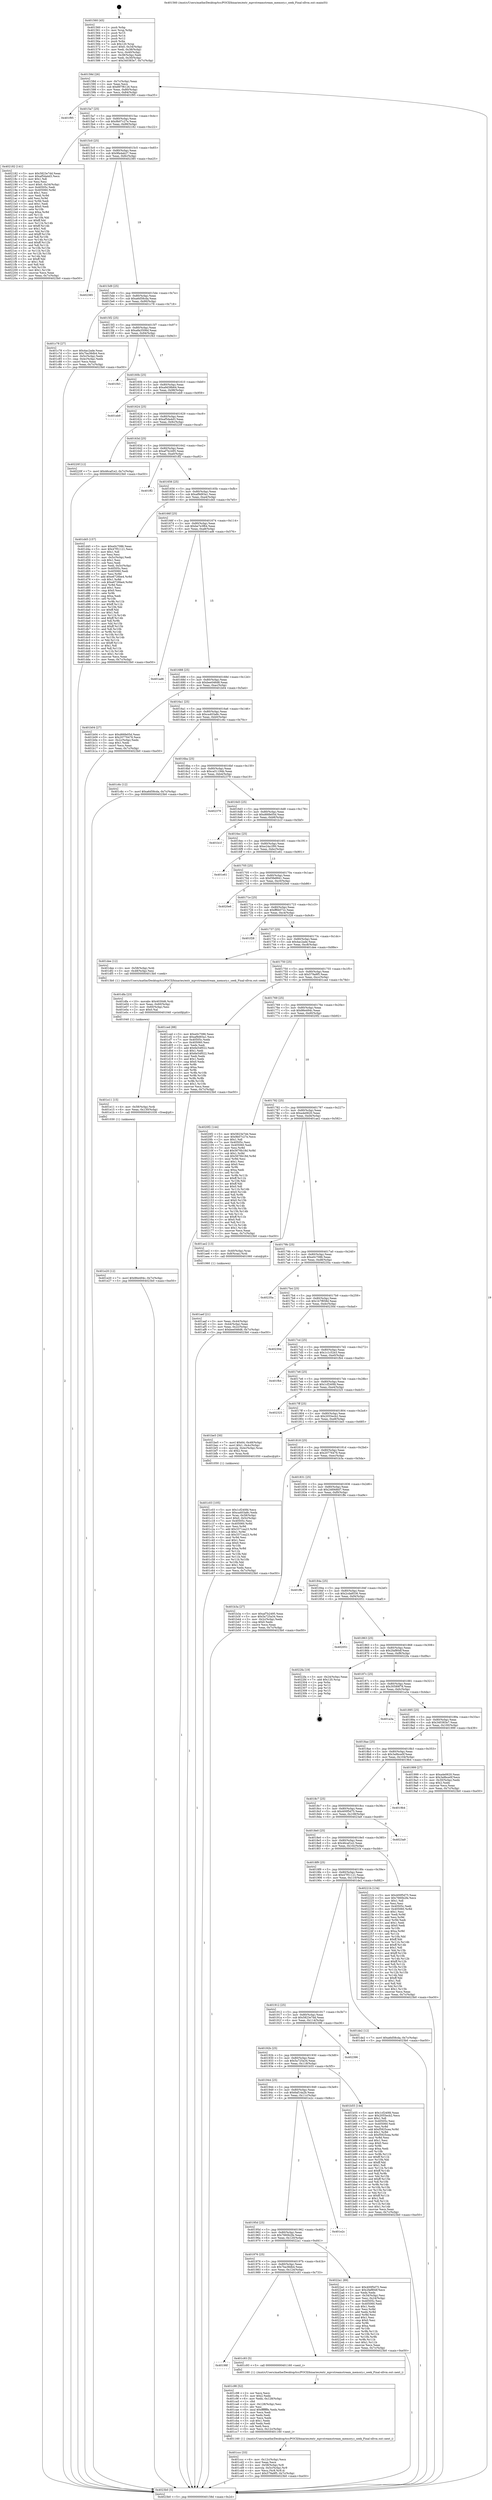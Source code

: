 digraph "0x401560" {
  label = "0x401560 (/mnt/c/Users/mathe/Desktop/tcc/POCII/binaries/extr_mpvstreamstream_memory.c_seek_Final-ollvm.out::main(0))"
  labelloc = "t"
  node[shape=record]

  Entry [label="",width=0.3,height=0.3,shape=circle,fillcolor=black,style=filled]
  "0x40158d" [label="{
     0x40158d [26]\l
     | [instrs]\l
     &nbsp;&nbsp;0x40158d \<+3\>: mov -0x7c(%rbp),%eax\l
     &nbsp;&nbsp;0x401590 \<+2\>: mov %eax,%ecx\l
     &nbsp;&nbsp;0x401592 \<+6\>: sub $0x897f6126,%ecx\l
     &nbsp;&nbsp;0x401598 \<+3\>: mov %eax,-0x80(%rbp)\l
     &nbsp;&nbsp;0x40159b \<+6\>: mov %ecx,-0x84(%rbp)\l
     &nbsp;&nbsp;0x4015a1 \<+6\>: je 0000000000401f95 \<main+0xa35\>\l
  }"]
  "0x401f95" [label="{
     0x401f95\l
  }", style=dashed]
  "0x4015a7" [label="{
     0x4015a7 [25]\l
     | [instrs]\l
     &nbsp;&nbsp;0x4015a7 \<+5\>: jmp 00000000004015ac \<main+0x4c\>\l
     &nbsp;&nbsp;0x4015ac \<+3\>: mov -0x80(%rbp),%eax\l
     &nbsp;&nbsp;0x4015af \<+5\>: sub $0x9b07c27e,%eax\l
     &nbsp;&nbsp;0x4015b4 \<+6\>: mov %eax,-0x88(%rbp)\l
     &nbsp;&nbsp;0x4015ba \<+6\>: je 0000000000402182 \<main+0xc22\>\l
  }"]
  Exit [label="",width=0.3,height=0.3,shape=circle,fillcolor=black,style=filled,peripheries=2]
  "0x402182" [label="{
     0x402182 [141]\l
     | [instrs]\l
     &nbsp;&nbsp;0x402182 \<+5\>: mov $0x5823e7dd,%eax\l
     &nbsp;&nbsp;0x402187 \<+5\>: mov $0xaf5da4d3,%ecx\l
     &nbsp;&nbsp;0x40218c \<+2\>: mov $0x1,%dl\l
     &nbsp;&nbsp;0x40218e \<+2\>: xor %esi,%esi\l
     &nbsp;&nbsp;0x402190 \<+7\>: movl $0x0,-0x34(%rbp)\l
     &nbsp;&nbsp;0x402197 \<+7\>: mov 0x40505c,%edi\l
     &nbsp;&nbsp;0x40219e \<+8\>: mov 0x405060,%r8d\l
     &nbsp;&nbsp;0x4021a6 \<+3\>: sub $0x1,%esi\l
     &nbsp;&nbsp;0x4021a9 \<+3\>: mov %edi,%r9d\l
     &nbsp;&nbsp;0x4021ac \<+3\>: add %esi,%r9d\l
     &nbsp;&nbsp;0x4021af \<+4\>: imul %r9d,%edi\l
     &nbsp;&nbsp;0x4021b3 \<+3\>: and $0x1,%edi\l
     &nbsp;&nbsp;0x4021b6 \<+3\>: cmp $0x0,%edi\l
     &nbsp;&nbsp;0x4021b9 \<+4\>: sete %r10b\l
     &nbsp;&nbsp;0x4021bd \<+4\>: cmp $0xa,%r8d\l
     &nbsp;&nbsp;0x4021c1 \<+4\>: setl %r11b\l
     &nbsp;&nbsp;0x4021c5 \<+3\>: mov %r10b,%bl\l
     &nbsp;&nbsp;0x4021c8 \<+3\>: xor $0xff,%bl\l
     &nbsp;&nbsp;0x4021cb \<+3\>: mov %r11b,%r14b\l
     &nbsp;&nbsp;0x4021ce \<+4\>: xor $0xff,%r14b\l
     &nbsp;&nbsp;0x4021d2 \<+3\>: xor $0x1,%dl\l
     &nbsp;&nbsp;0x4021d5 \<+3\>: mov %bl,%r15b\l
     &nbsp;&nbsp;0x4021d8 \<+4\>: and $0xff,%r15b\l
     &nbsp;&nbsp;0x4021dc \<+3\>: and %dl,%r10b\l
     &nbsp;&nbsp;0x4021df \<+3\>: mov %r14b,%r12b\l
     &nbsp;&nbsp;0x4021e2 \<+4\>: and $0xff,%r12b\l
     &nbsp;&nbsp;0x4021e6 \<+3\>: and %dl,%r11b\l
     &nbsp;&nbsp;0x4021e9 \<+3\>: or %r10b,%r15b\l
     &nbsp;&nbsp;0x4021ec \<+3\>: or %r11b,%r12b\l
     &nbsp;&nbsp;0x4021ef \<+3\>: xor %r12b,%r15b\l
     &nbsp;&nbsp;0x4021f2 \<+3\>: or %r14b,%bl\l
     &nbsp;&nbsp;0x4021f5 \<+3\>: xor $0xff,%bl\l
     &nbsp;&nbsp;0x4021f8 \<+3\>: or $0x1,%dl\l
     &nbsp;&nbsp;0x4021fb \<+2\>: and %dl,%bl\l
     &nbsp;&nbsp;0x4021fd \<+3\>: or %bl,%r15b\l
     &nbsp;&nbsp;0x402200 \<+4\>: test $0x1,%r15b\l
     &nbsp;&nbsp;0x402204 \<+3\>: cmovne %ecx,%eax\l
     &nbsp;&nbsp;0x402207 \<+3\>: mov %eax,-0x7c(%rbp)\l
     &nbsp;&nbsp;0x40220a \<+5\>: jmp 00000000004023b0 \<main+0xe50\>\l
  }"]
  "0x4015c0" [label="{
     0x4015c0 [25]\l
     | [instrs]\l
     &nbsp;&nbsp;0x4015c0 \<+5\>: jmp 00000000004015c5 \<main+0x65\>\l
     &nbsp;&nbsp;0x4015c5 \<+3\>: mov -0x80(%rbp),%eax\l
     &nbsp;&nbsp;0x4015c8 \<+5\>: sub $0x9fa4ab27,%eax\l
     &nbsp;&nbsp;0x4015cd \<+6\>: mov %eax,-0x8c(%rbp)\l
     &nbsp;&nbsp;0x4015d3 \<+6\>: je 0000000000402385 \<main+0xe25\>\l
  }"]
  "0x401e20" [label="{
     0x401e20 [12]\l
     | [instrs]\l
     &nbsp;&nbsp;0x401e20 \<+7\>: movl $0x86e494c,-0x7c(%rbp)\l
     &nbsp;&nbsp;0x401e27 \<+5\>: jmp 00000000004023b0 \<main+0xe50\>\l
  }"]
  "0x402385" [label="{
     0x402385\l
  }", style=dashed]
  "0x4015d9" [label="{
     0x4015d9 [25]\l
     | [instrs]\l
     &nbsp;&nbsp;0x4015d9 \<+5\>: jmp 00000000004015de \<main+0x7e\>\l
     &nbsp;&nbsp;0x4015de \<+3\>: mov -0x80(%rbp),%eax\l
     &nbsp;&nbsp;0x4015e1 \<+5\>: sub $0xa6d58cda,%eax\l
     &nbsp;&nbsp;0x4015e6 \<+6\>: mov %eax,-0x90(%rbp)\l
     &nbsp;&nbsp;0x4015ec \<+6\>: je 0000000000401c78 \<main+0x718\>\l
  }"]
  "0x401e11" [label="{
     0x401e11 [15]\l
     | [instrs]\l
     &nbsp;&nbsp;0x401e11 \<+4\>: mov -0x58(%rbp),%rdi\l
     &nbsp;&nbsp;0x401e15 \<+6\>: mov %eax,-0x130(%rbp)\l
     &nbsp;&nbsp;0x401e1b \<+5\>: call 0000000000401030 \<free@plt\>\l
     | [calls]\l
     &nbsp;&nbsp;0x401030 \{1\} (unknown)\l
  }"]
  "0x401c78" [label="{
     0x401c78 [27]\l
     | [instrs]\l
     &nbsp;&nbsp;0x401c78 \<+5\>: mov $0x4ac2ade,%eax\l
     &nbsp;&nbsp;0x401c7d \<+5\>: mov $0x7ba38db4,%ecx\l
     &nbsp;&nbsp;0x401c82 \<+3\>: mov -0x5c(%rbp),%edx\l
     &nbsp;&nbsp;0x401c85 \<+3\>: cmp -0x4c(%rbp),%edx\l
     &nbsp;&nbsp;0x401c88 \<+3\>: cmovl %ecx,%eax\l
     &nbsp;&nbsp;0x401c8b \<+3\>: mov %eax,-0x7c(%rbp)\l
     &nbsp;&nbsp;0x401c8e \<+5\>: jmp 00000000004023b0 \<main+0xe50\>\l
  }"]
  "0x4015f2" [label="{
     0x4015f2 [25]\l
     | [instrs]\l
     &nbsp;&nbsp;0x4015f2 \<+5\>: jmp 00000000004015f7 \<main+0x97\>\l
     &nbsp;&nbsp;0x4015f7 \<+3\>: mov -0x80(%rbp),%eax\l
     &nbsp;&nbsp;0x4015fa \<+5\>: sub $0xa8a3506d,%eax\l
     &nbsp;&nbsp;0x4015ff \<+6\>: mov %eax,-0x94(%rbp)\l
     &nbsp;&nbsp;0x401605 \<+6\>: je 0000000000401f43 \<main+0x9e3\>\l
  }"]
  "0x401dfa" [label="{
     0x401dfa [23]\l
     | [instrs]\l
     &nbsp;&nbsp;0x401dfa \<+10\>: movabs $0x4030d6,%rdi\l
     &nbsp;&nbsp;0x401e04 \<+3\>: mov %eax,-0x60(%rbp)\l
     &nbsp;&nbsp;0x401e07 \<+3\>: mov -0x60(%rbp),%esi\l
     &nbsp;&nbsp;0x401e0a \<+2\>: mov $0x0,%al\l
     &nbsp;&nbsp;0x401e0c \<+5\>: call 0000000000401040 \<printf@plt\>\l
     | [calls]\l
     &nbsp;&nbsp;0x401040 \{1\} (unknown)\l
  }"]
  "0x401f43" [label="{
     0x401f43\l
  }", style=dashed]
  "0x40160b" [label="{
     0x40160b [25]\l
     | [instrs]\l
     &nbsp;&nbsp;0x40160b \<+5\>: jmp 0000000000401610 \<main+0xb0\>\l
     &nbsp;&nbsp;0x401610 \<+3\>: mov -0x80(%rbp),%eax\l
     &nbsp;&nbsp;0x401613 \<+5\>: sub $0xa9d38b64,%eax\l
     &nbsp;&nbsp;0x401618 \<+6\>: mov %eax,-0x98(%rbp)\l
     &nbsp;&nbsp;0x40161e \<+6\>: je 0000000000401eb9 \<main+0x959\>\l
  }"]
  "0x401ccc" [label="{
     0x401ccc [33]\l
     | [instrs]\l
     &nbsp;&nbsp;0x401ccc \<+6\>: mov -0x12c(%rbp),%ecx\l
     &nbsp;&nbsp;0x401cd2 \<+3\>: imul %eax,%ecx\l
     &nbsp;&nbsp;0x401cd5 \<+4\>: mov -0x58(%rbp),%r8\l
     &nbsp;&nbsp;0x401cd9 \<+4\>: movslq -0x5c(%rbp),%r9\l
     &nbsp;&nbsp;0x401cdd \<+4\>: mov %ecx,(%r8,%r9,4)\l
     &nbsp;&nbsp;0x401ce1 \<+7\>: movl $0x579a9f5,-0x7c(%rbp)\l
     &nbsp;&nbsp;0x401ce8 \<+5\>: jmp 00000000004023b0 \<main+0xe50\>\l
  }"]
  "0x401eb9" [label="{
     0x401eb9\l
  }", style=dashed]
  "0x401624" [label="{
     0x401624 [25]\l
     | [instrs]\l
     &nbsp;&nbsp;0x401624 \<+5\>: jmp 0000000000401629 \<main+0xc9\>\l
     &nbsp;&nbsp;0x401629 \<+3\>: mov -0x80(%rbp),%eax\l
     &nbsp;&nbsp;0x40162c \<+5\>: sub $0xaf5da4d3,%eax\l
     &nbsp;&nbsp;0x401631 \<+6\>: mov %eax,-0x9c(%rbp)\l
     &nbsp;&nbsp;0x401637 \<+6\>: je 000000000040220f \<main+0xcaf\>\l
  }"]
  "0x401c98" [label="{
     0x401c98 [52]\l
     | [instrs]\l
     &nbsp;&nbsp;0x401c98 \<+2\>: xor %ecx,%ecx\l
     &nbsp;&nbsp;0x401c9a \<+5\>: mov $0x2,%edx\l
     &nbsp;&nbsp;0x401c9f \<+6\>: mov %edx,-0x128(%rbp)\l
     &nbsp;&nbsp;0x401ca5 \<+1\>: cltd\l
     &nbsp;&nbsp;0x401ca6 \<+6\>: mov -0x128(%rbp),%esi\l
     &nbsp;&nbsp;0x401cac \<+2\>: idiv %esi\l
     &nbsp;&nbsp;0x401cae \<+6\>: imul $0xfffffffe,%edx,%edx\l
     &nbsp;&nbsp;0x401cb4 \<+2\>: mov %ecx,%edi\l
     &nbsp;&nbsp;0x401cb6 \<+2\>: sub %edx,%edi\l
     &nbsp;&nbsp;0x401cb8 \<+2\>: mov %ecx,%edx\l
     &nbsp;&nbsp;0x401cba \<+3\>: sub $0x1,%edx\l
     &nbsp;&nbsp;0x401cbd \<+2\>: add %edx,%edi\l
     &nbsp;&nbsp;0x401cbf \<+2\>: sub %edi,%ecx\l
     &nbsp;&nbsp;0x401cc1 \<+6\>: mov %ecx,-0x12c(%rbp)\l
     &nbsp;&nbsp;0x401cc7 \<+5\>: call 0000000000401160 \<next_i\>\l
     | [calls]\l
     &nbsp;&nbsp;0x401160 \{1\} (/mnt/c/Users/mathe/Desktop/tcc/POCII/binaries/extr_mpvstreamstream_memory.c_seek_Final-ollvm.out::next_i)\l
  }"]
  "0x40220f" [label="{
     0x40220f [12]\l
     | [instrs]\l
     &nbsp;&nbsp;0x40220f \<+7\>: movl $0x46caf1e2,-0x7c(%rbp)\l
     &nbsp;&nbsp;0x402216 \<+5\>: jmp 00000000004023b0 \<main+0xe50\>\l
  }"]
  "0x40163d" [label="{
     0x40163d [25]\l
     | [instrs]\l
     &nbsp;&nbsp;0x40163d \<+5\>: jmp 0000000000401642 \<main+0xe2\>\l
     &nbsp;&nbsp;0x401642 \<+3\>: mov -0x80(%rbp),%eax\l
     &nbsp;&nbsp;0x401645 \<+5\>: sub $0xaf7b2495,%eax\l
     &nbsp;&nbsp;0x40164a \<+6\>: mov %eax,-0xa0(%rbp)\l
     &nbsp;&nbsp;0x401650 \<+6\>: je 0000000000401ff2 \<main+0xa92\>\l
  }"]
  "0x40198f" [label="{
     0x40198f\l
  }", style=dashed]
  "0x401ff2" [label="{
     0x401ff2\l
  }", style=dashed]
  "0x401656" [label="{
     0x401656 [25]\l
     | [instrs]\l
     &nbsp;&nbsp;0x401656 \<+5\>: jmp 000000000040165b \<main+0xfb\>\l
     &nbsp;&nbsp;0x40165b \<+3\>: mov -0x80(%rbp),%eax\l
     &nbsp;&nbsp;0x40165e \<+5\>: sub $0xaf9d93a1,%eax\l
     &nbsp;&nbsp;0x401663 \<+6\>: mov %eax,-0xa4(%rbp)\l
     &nbsp;&nbsp;0x401669 \<+6\>: je 0000000000401d45 \<main+0x7e5\>\l
  }"]
  "0x401c93" [label="{
     0x401c93 [5]\l
     | [instrs]\l
     &nbsp;&nbsp;0x401c93 \<+5\>: call 0000000000401160 \<next_i\>\l
     | [calls]\l
     &nbsp;&nbsp;0x401160 \{1\} (/mnt/c/Users/mathe/Desktop/tcc/POCII/binaries/extr_mpvstreamstream_memory.c_seek_Final-ollvm.out::next_i)\l
  }"]
  "0x401d45" [label="{
     0x401d45 [157]\l
     | [instrs]\l
     &nbsp;&nbsp;0x401d45 \<+5\>: mov $0xe0c7086,%eax\l
     &nbsp;&nbsp;0x401d4a \<+5\>: mov $0x47f51121,%ecx\l
     &nbsp;&nbsp;0x401d4f \<+2\>: mov $0x1,%dl\l
     &nbsp;&nbsp;0x401d51 \<+2\>: xor %esi,%esi\l
     &nbsp;&nbsp;0x401d53 \<+3\>: mov -0x5c(%rbp),%edi\l
     &nbsp;&nbsp;0x401d56 \<+3\>: sub $0x1,%esi\l
     &nbsp;&nbsp;0x401d59 \<+2\>: sub %esi,%edi\l
     &nbsp;&nbsp;0x401d5b \<+3\>: mov %edi,-0x5c(%rbp)\l
     &nbsp;&nbsp;0x401d5e \<+7\>: mov 0x40505c,%esi\l
     &nbsp;&nbsp;0x401d65 \<+7\>: mov 0x405060,%edi\l
     &nbsp;&nbsp;0x401d6c \<+3\>: mov %esi,%r8d\l
     &nbsp;&nbsp;0x401d6f \<+7\>: add $0xe6726be4,%r8d\l
     &nbsp;&nbsp;0x401d76 \<+4\>: sub $0x1,%r8d\l
     &nbsp;&nbsp;0x401d7a \<+7\>: sub $0xe6726be4,%r8d\l
     &nbsp;&nbsp;0x401d81 \<+4\>: imul %r8d,%esi\l
     &nbsp;&nbsp;0x401d85 \<+3\>: and $0x1,%esi\l
     &nbsp;&nbsp;0x401d88 \<+3\>: cmp $0x0,%esi\l
     &nbsp;&nbsp;0x401d8b \<+4\>: sete %r9b\l
     &nbsp;&nbsp;0x401d8f \<+3\>: cmp $0xa,%edi\l
     &nbsp;&nbsp;0x401d92 \<+4\>: setl %r10b\l
     &nbsp;&nbsp;0x401d96 \<+3\>: mov %r9b,%r11b\l
     &nbsp;&nbsp;0x401d99 \<+4\>: xor $0xff,%r11b\l
     &nbsp;&nbsp;0x401d9d \<+3\>: mov %r10b,%bl\l
     &nbsp;&nbsp;0x401da0 \<+3\>: xor $0xff,%bl\l
     &nbsp;&nbsp;0x401da3 \<+3\>: xor $0x1,%dl\l
     &nbsp;&nbsp;0x401da6 \<+3\>: mov %r11b,%r14b\l
     &nbsp;&nbsp;0x401da9 \<+4\>: and $0xff,%r14b\l
     &nbsp;&nbsp;0x401dad \<+3\>: and %dl,%r9b\l
     &nbsp;&nbsp;0x401db0 \<+3\>: mov %bl,%r15b\l
     &nbsp;&nbsp;0x401db3 \<+4\>: and $0xff,%r15b\l
     &nbsp;&nbsp;0x401db7 \<+3\>: and %dl,%r10b\l
     &nbsp;&nbsp;0x401dba \<+3\>: or %r9b,%r14b\l
     &nbsp;&nbsp;0x401dbd \<+3\>: or %r10b,%r15b\l
     &nbsp;&nbsp;0x401dc0 \<+3\>: xor %r15b,%r14b\l
     &nbsp;&nbsp;0x401dc3 \<+3\>: or %bl,%r11b\l
     &nbsp;&nbsp;0x401dc6 \<+4\>: xor $0xff,%r11b\l
     &nbsp;&nbsp;0x401dca \<+3\>: or $0x1,%dl\l
     &nbsp;&nbsp;0x401dcd \<+3\>: and %dl,%r11b\l
     &nbsp;&nbsp;0x401dd0 \<+3\>: or %r11b,%r14b\l
     &nbsp;&nbsp;0x401dd3 \<+4\>: test $0x1,%r14b\l
     &nbsp;&nbsp;0x401dd7 \<+3\>: cmovne %ecx,%eax\l
     &nbsp;&nbsp;0x401dda \<+3\>: mov %eax,-0x7c(%rbp)\l
     &nbsp;&nbsp;0x401ddd \<+5\>: jmp 00000000004023b0 \<main+0xe50\>\l
  }"]
  "0x40166f" [label="{
     0x40166f [25]\l
     | [instrs]\l
     &nbsp;&nbsp;0x40166f \<+5\>: jmp 0000000000401674 \<main+0x114\>\l
     &nbsp;&nbsp;0x401674 \<+3\>: mov -0x80(%rbp),%eax\l
     &nbsp;&nbsp;0x401677 \<+5\>: sub $0xbe7e3f64,%eax\l
     &nbsp;&nbsp;0x40167c \<+6\>: mov %eax,-0xa8(%rbp)\l
     &nbsp;&nbsp;0x401682 \<+6\>: je 0000000000401ad6 \<main+0x576\>\l
  }"]
  "0x401976" [label="{
     0x401976 [25]\l
     | [instrs]\l
     &nbsp;&nbsp;0x401976 \<+5\>: jmp 000000000040197b \<main+0x41b\>\l
     &nbsp;&nbsp;0x40197b \<+3\>: mov -0x80(%rbp),%eax\l
     &nbsp;&nbsp;0x40197e \<+5\>: sub $0x7ba38db4,%eax\l
     &nbsp;&nbsp;0x401983 \<+6\>: mov %eax,-0x124(%rbp)\l
     &nbsp;&nbsp;0x401989 \<+6\>: je 0000000000401c93 \<main+0x733\>\l
  }"]
  "0x401ad6" [label="{
     0x401ad6\l
  }", style=dashed]
  "0x401688" [label="{
     0x401688 [25]\l
     | [instrs]\l
     &nbsp;&nbsp;0x401688 \<+5\>: jmp 000000000040168d \<main+0x12d\>\l
     &nbsp;&nbsp;0x40168d \<+3\>: mov -0x80(%rbp),%eax\l
     &nbsp;&nbsp;0x401690 \<+5\>: sub $0xbee046d8,%eax\l
     &nbsp;&nbsp;0x401695 \<+6\>: mov %eax,-0xac(%rbp)\l
     &nbsp;&nbsp;0x40169b \<+6\>: je 0000000000401b04 \<main+0x5a4\>\l
  }"]
  "0x4022a1" [label="{
     0x4022a1 [89]\l
     | [instrs]\l
     &nbsp;&nbsp;0x4022a1 \<+5\>: mov $0x400f5d75,%eax\l
     &nbsp;&nbsp;0x4022a6 \<+5\>: mov $0x2faf80df,%ecx\l
     &nbsp;&nbsp;0x4022ab \<+2\>: xor %edx,%edx\l
     &nbsp;&nbsp;0x4022ad \<+3\>: mov -0x34(%rbp),%esi\l
     &nbsp;&nbsp;0x4022b0 \<+3\>: mov %esi,-0x24(%rbp)\l
     &nbsp;&nbsp;0x4022b3 \<+7\>: mov 0x40505c,%esi\l
     &nbsp;&nbsp;0x4022ba \<+7\>: mov 0x405060,%edi\l
     &nbsp;&nbsp;0x4022c1 \<+3\>: sub $0x1,%edx\l
     &nbsp;&nbsp;0x4022c4 \<+3\>: mov %esi,%r8d\l
     &nbsp;&nbsp;0x4022c7 \<+3\>: add %edx,%r8d\l
     &nbsp;&nbsp;0x4022ca \<+4\>: imul %r8d,%esi\l
     &nbsp;&nbsp;0x4022ce \<+3\>: and $0x1,%esi\l
     &nbsp;&nbsp;0x4022d1 \<+3\>: cmp $0x0,%esi\l
     &nbsp;&nbsp;0x4022d4 \<+4\>: sete %r9b\l
     &nbsp;&nbsp;0x4022d8 \<+3\>: cmp $0xa,%edi\l
     &nbsp;&nbsp;0x4022db \<+4\>: setl %r10b\l
     &nbsp;&nbsp;0x4022df \<+3\>: mov %r9b,%r11b\l
     &nbsp;&nbsp;0x4022e2 \<+3\>: and %r10b,%r11b\l
     &nbsp;&nbsp;0x4022e5 \<+3\>: xor %r10b,%r9b\l
     &nbsp;&nbsp;0x4022e8 \<+3\>: or %r9b,%r11b\l
     &nbsp;&nbsp;0x4022eb \<+4\>: test $0x1,%r11b\l
     &nbsp;&nbsp;0x4022ef \<+3\>: cmovne %ecx,%eax\l
     &nbsp;&nbsp;0x4022f2 \<+3\>: mov %eax,-0x7c(%rbp)\l
     &nbsp;&nbsp;0x4022f5 \<+5\>: jmp 00000000004023b0 \<main+0xe50\>\l
  }"]
  "0x401b04" [label="{
     0x401b04 [27]\l
     | [instrs]\l
     &nbsp;&nbsp;0x401b04 \<+5\>: mov $0xd66fe05d,%eax\l
     &nbsp;&nbsp;0x401b09 \<+5\>: mov $0x20776476,%ecx\l
     &nbsp;&nbsp;0x401b0e \<+3\>: mov -0x2c(%rbp),%edx\l
     &nbsp;&nbsp;0x401b11 \<+3\>: cmp $0x1,%edx\l
     &nbsp;&nbsp;0x401b14 \<+3\>: cmovl %ecx,%eax\l
     &nbsp;&nbsp;0x401b17 \<+3\>: mov %eax,-0x7c(%rbp)\l
     &nbsp;&nbsp;0x401b1a \<+5\>: jmp 00000000004023b0 \<main+0xe50\>\l
  }"]
  "0x4016a1" [label="{
     0x4016a1 [25]\l
     | [instrs]\l
     &nbsp;&nbsp;0x4016a1 \<+5\>: jmp 00000000004016a6 \<main+0x146\>\l
     &nbsp;&nbsp;0x4016a6 \<+3\>: mov -0x80(%rbp),%eax\l
     &nbsp;&nbsp;0x4016a9 \<+5\>: sub $0xca403a8c,%eax\l
     &nbsp;&nbsp;0x4016ae \<+6\>: mov %eax,-0xb0(%rbp)\l
     &nbsp;&nbsp;0x4016b4 \<+6\>: je 0000000000401c6c \<main+0x70c\>\l
  }"]
  "0x40195d" [label="{
     0x40195d [25]\l
     | [instrs]\l
     &nbsp;&nbsp;0x40195d \<+5\>: jmp 0000000000401962 \<main+0x402\>\l
     &nbsp;&nbsp;0x401962 \<+3\>: mov -0x80(%rbp),%eax\l
     &nbsp;&nbsp;0x401965 \<+5\>: sub $0x7660b2fe,%eax\l
     &nbsp;&nbsp;0x40196a \<+6\>: mov %eax,-0x120(%rbp)\l
     &nbsp;&nbsp;0x401970 \<+6\>: je 00000000004022a1 \<main+0xd41\>\l
  }"]
  "0x401c6c" [label="{
     0x401c6c [12]\l
     | [instrs]\l
     &nbsp;&nbsp;0x401c6c \<+7\>: movl $0xa6d58cda,-0x7c(%rbp)\l
     &nbsp;&nbsp;0x401c73 \<+5\>: jmp 00000000004023b0 \<main+0xe50\>\l
  }"]
  "0x4016ba" [label="{
     0x4016ba [25]\l
     | [instrs]\l
     &nbsp;&nbsp;0x4016ba \<+5\>: jmp 00000000004016bf \<main+0x15f\>\l
     &nbsp;&nbsp;0x4016bf \<+3\>: mov -0x80(%rbp),%eax\l
     &nbsp;&nbsp;0x4016c2 \<+5\>: sub $0xca51194b,%eax\l
     &nbsp;&nbsp;0x4016c7 \<+6\>: mov %eax,-0xb4(%rbp)\l
     &nbsp;&nbsp;0x4016cd \<+6\>: je 0000000000402379 \<main+0xe19\>\l
  }"]
  "0x401e2c" [label="{
     0x401e2c\l
  }", style=dashed]
  "0x402379" [label="{
     0x402379\l
  }", style=dashed]
  "0x4016d3" [label="{
     0x4016d3 [25]\l
     | [instrs]\l
     &nbsp;&nbsp;0x4016d3 \<+5\>: jmp 00000000004016d8 \<main+0x178\>\l
     &nbsp;&nbsp;0x4016d8 \<+3\>: mov -0x80(%rbp),%eax\l
     &nbsp;&nbsp;0x4016db \<+5\>: sub $0xd66fe05d,%eax\l
     &nbsp;&nbsp;0x4016e0 \<+6\>: mov %eax,-0xb8(%rbp)\l
     &nbsp;&nbsp;0x4016e6 \<+6\>: je 0000000000401b1f \<main+0x5bf\>\l
  }"]
  "0x401c03" [label="{
     0x401c03 [105]\l
     | [instrs]\l
     &nbsp;&nbsp;0x401c03 \<+5\>: mov $0x1cf240fd,%ecx\l
     &nbsp;&nbsp;0x401c08 \<+5\>: mov $0xca403a8c,%edx\l
     &nbsp;&nbsp;0x401c0d \<+4\>: mov %rax,-0x58(%rbp)\l
     &nbsp;&nbsp;0x401c11 \<+7\>: movl $0x0,-0x5c(%rbp)\l
     &nbsp;&nbsp;0x401c18 \<+7\>: mov 0x40505c,%esi\l
     &nbsp;&nbsp;0x401c1f \<+8\>: mov 0x405060,%r8d\l
     &nbsp;&nbsp;0x401c27 \<+3\>: mov %esi,%r9d\l
     &nbsp;&nbsp;0x401c2a \<+7\>: add $0x3371ea23,%r9d\l
     &nbsp;&nbsp;0x401c31 \<+4\>: sub $0x1,%r9d\l
     &nbsp;&nbsp;0x401c35 \<+7\>: sub $0x3371ea23,%r9d\l
     &nbsp;&nbsp;0x401c3c \<+4\>: imul %r9d,%esi\l
     &nbsp;&nbsp;0x401c40 \<+3\>: and $0x1,%esi\l
     &nbsp;&nbsp;0x401c43 \<+3\>: cmp $0x0,%esi\l
     &nbsp;&nbsp;0x401c46 \<+4\>: sete %r10b\l
     &nbsp;&nbsp;0x401c4a \<+4\>: cmp $0xa,%r8d\l
     &nbsp;&nbsp;0x401c4e \<+4\>: setl %r11b\l
     &nbsp;&nbsp;0x401c52 \<+3\>: mov %r10b,%bl\l
     &nbsp;&nbsp;0x401c55 \<+3\>: and %r11b,%bl\l
     &nbsp;&nbsp;0x401c58 \<+3\>: xor %r11b,%r10b\l
     &nbsp;&nbsp;0x401c5b \<+3\>: or %r10b,%bl\l
     &nbsp;&nbsp;0x401c5e \<+3\>: test $0x1,%bl\l
     &nbsp;&nbsp;0x401c61 \<+3\>: cmovne %edx,%ecx\l
     &nbsp;&nbsp;0x401c64 \<+3\>: mov %ecx,-0x7c(%rbp)\l
     &nbsp;&nbsp;0x401c67 \<+5\>: jmp 00000000004023b0 \<main+0xe50\>\l
  }"]
  "0x401b1f" [label="{
     0x401b1f\l
  }", style=dashed]
  "0x4016ec" [label="{
     0x4016ec [25]\l
     | [instrs]\l
     &nbsp;&nbsp;0x4016ec \<+5\>: jmp 00000000004016f1 \<main+0x191\>\l
     &nbsp;&nbsp;0x4016f1 \<+3\>: mov -0x80(%rbp),%eax\l
     &nbsp;&nbsp;0x4016f4 \<+5\>: sub $0xe24a1f00,%eax\l
     &nbsp;&nbsp;0x4016f9 \<+6\>: mov %eax,-0xbc(%rbp)\l
     &nbsp;&nbsp;0x4016ff \<+6\>: je 0000000000401e61 \<main+0x901\>\l
  }"]
  "0x401944" [label="{
     0x401944 [25]\l
     | [instrs]\l
     &nbsp;&nbsp;0x401944 \<+5\>: jmp 0000000000401949 \<main+0x3e9\>\l
     &nbsp;&nbsp;0x401949 \<+3\>: mov -0x80(%rbp),%eax\l
     &nbsp;&nbsp;0x40194c \<+5\>: sub $0x6af14a2b,%eax\l
     &nbsp;&nbsp;0x401951 \<+6\>: mov %eax,-0x11c(%rbp)\l
     &nbsp;&nbsp;0x401957 \<+6\>: je 0000000000401e2c \<main+0x8cc\>\l
  }"]
  "0x401e61" [label="{
     0x401e61\l
  }", style=dashed]
  "0x401705" [label="{
     0x401705 [25]\l
     | [instrs]\l
     &nbsp;&nbsp;0x401705 \<+5\>: jmp 000000000040170a \<main+0x1aa\>\l
     &nbsp;&nbsp;0x40170a \<+3\>: mov -0x80(%rbp),%eax\l
     &nbsp;&nbsp;0x40170d \<+5\>: sub $0xf3fe8941,%eax\l
     &nbsp;&nbsp;0x401712 \<+6\>: mov %eax,-0xc0(%rbp)\l
     &nbsp;&nbsp;0x401718 \<+6\>: je 00000000004020e6 \<main+0xb86\>\l
  }"]
  "0x401b55" [label="{
     0x401b55 [144]\l
     | [instrs]\l
     &nbsp;&nbsp;0x401b55 \<+5\>: mov $0x1cf240fd,%eax\l
     &nbsp;&nbsp;0x401b5a \<+5\>: mov $0x2055ecb2,%ecx\l
     &nbsp;&nbsp;0x401b5f \<+2\>: mov $0x1,%dl\l
     &nbsp;&nbsp;0x401b61 \<+7\>: mov 0x40505c,%esi\l
     &nbsp;&nbsp;0x401b68 \<+7\>: mov 0x405060,%edi\l
     &nbsp;&nbsp;0x401b6f \<+3\>: mov %esi,%r8d\l
     &nbsp;&nbsp;0x401b72 \<+7\>: add $0xf5925cea,%r8d\l
     &nbsp;&nbsp;0x401b79 \<+4\>: sub $0x1,%r8d\l
     &nbsp;&nbsp;0x401b7d \<+7\>: sub $0xf5925cea,%r8d\l
     &nbsp;&nbsp;0x401b84 \<+4\>: imul %r8d,%esi\l
     &nbsp;&nbsp;0x401b88 \<+3\>: and $0x1,%esi\l
     &nbsp;&nbsp;0x401b8b \<+3\>: cmp $0x0,%esi\l
     &nbsp;&nbsp;0x401b8e \<+4\>: sete %r9b\l
     &nbsp;&nbsp;0x401b92 \<+3\>: cmp $0xa,%edi\l
     &nbsp;&nbsp;0x401b95 \<+4\>: setl %r10b\l
     &nbsp;&nbsp;0x401b99 \<+3\>: mov %r9b,%r11b\l
     &nbsp;&nbsp;0x401b9c \<+4\>: xor $0xff,%r11b\l
     &nbsp;&nbsp;0x401ba0 \<+3\>: mov %r10b,%bl\l
     &nbsp;&nbsp;0x401ba3 \<+3\>: xor $0xff,%bl\l
     &nbsp;&nbsp;0x401ba6 \<+3\>: xor $0x1,%dl\l
     &nbsp;&nbsp;0x401ba9 \<+3\>: mov %r11b,%r14b\l
     &nbsp;&nbsp;0x401bac \<+4\>: and $0xff,%r14b\l
     &nbsp;&nbsp;0x401bb0 \<+3\>: and %dl,%r9b\l
     &nbsp;&nbsp;0x401bb3 \<+3\>: mov %bl,%r15b\l
     &nbsp;&nbsp;0x401bb6 \<+4\>: and $0xff,%r15b\l
     &nbsp;&nbsp;0x401bba \<+3\>: and %dl,%r10b\l
     &nbsp;&nbsp;0x401bbd \<+3\>: or %r9b,%r14b\l
     &nbsp;&nbsp;0x401bc0 \<+3\>: or %r10b,%r15b\l
     &nbsp;&nbsp;0x401bc3 \<+3\>: xor %r15b,%r14b\l
     &nbsp;&nbsp;0x401bc6 \<+3\>: or %bl,%r11b\l
     &nbsp;&nbsp;0x401bc9 \<+4\>: xor $0xff,%r11b\l
     &nbsp;&nbsp;0x401bcd \<+3\>: or $0x1,%dl\l
     &nbsp;&nbsp;0x401bd0 \<+3\>: and %dl,%r11b\l
     &nbsp;&nbsp;0x401bd3 \<+3\>: or %r11b,%r14b\l
     &nbsp;&nbsp;0x401bd6 \<+4\>: test $0x1,%r14b\l
     &nbsp;&nbsp;0x401bda \<+3\>: cmovne %ecx,%eax\l
     &nbsp;&nbsp;0x401bdd \<+3\>: mov %eax,-0x7c(%rbp)\l
     &nbsp;&nbsp;0x401be0 \<+5\>: jmp 00000000004023b0 \<main+0xe50\>\l
  }"]
  "0x4020e6" [label="{
     0x4020e6\l
  }", style=dashed]
  "0x40171e" [label="{
     0x40171e [25]\l
     | [instrs]\l
     &nbsp;&nbsp;0x40171e \<+5\>: jmp 0000000000401723 \<main+0x1c3\>\l
     &nbsp;&nbsp;0x401723 \<+3\>: mov -0x80(%rbp),%eax\l
     &nbsp;&nbsp;0x401726 \<+5\>: sub $0xff6b072c,%eax\l
     &nbsp;&nbsp;0x40172b \<+6\>: mov %eax,-0xc4(%rbp)\l
     &nbsp;&nbsp;0x401731 \<+6\>: je 0000000000401f28 \<main+0x9c8\>\l
  }"]
  "0x40192b" [label="{
     0x40192b [25]\l
     | [instrs]\l
     &nbsp;&nbsp;0x40192b \<+5\>: jmp 0000000000401930 \<main+0x3d0\>\l
     &nbsp;&nbsp;0x401930 \<+3\>: mov -0x80(%rbp),%eax\l
     &nbsp;&nbsp;0x401933 \<+5\>: sub $0x5a725a34,%eax\l
     &nbsp;&nbsp;0x401938 \<+6\>: mov %eax,-0x118(%rbp)\l
     &nbsp;&nbsp;0x40193e \<+6\>: je 0000000000401b55 \<main+0x5f5\>\l
  }"]
  "0x401f28" [label="{
     0x401f28\l
  }", style=dashed]
  "0x401737" [label="{
     0x401737 [25]\l
     | [instrs]\l
     &nbsp;&nbsp;0x401737 \<+5\>: jmp 000000000040173c \<main+0x1dc\>\l
     &nbsp;&nbsp;0x40173c \<+3\>: mov -0x80(%rbp),%eax\l
     &nbsp;&nbsp;0x40173f \<+5\>: sub $0x4ac2ade,%eax\l
     &nbsp;&nbsp;0x401744 \<+6\>: mov %eax,-0xc8(%rbp)\l
     &nbsp;&nbsp;0x40174a \<+6\>: je 0000000000401dee \<main+0x88e\>\l
  }"]
  "0x402396" [label="{
     0x402396\l
  }", style=dashed]
  "0x401dee" [label="{
     0x401dee [12]\l
     | [instrs]\l
     &nbsp;&nbsp;0x401dee \<+4\>: mov -0x58(%rbp),%rdi\l
     &nbsp;&nbsp;0x401df2 \<+3\>: mov -0x48(%rbp),%esi\l
     &nbsp;&nbsp;0x401df5 \<+5\>: call 00000000004013b0 \<seek\>\l
     | [calls]\l
     &nbsp;&nbsp;0x4013b0 \{1\} (/mnt/c/Users/mathe/Desktop/tcc/POCII/binaries/extr_mpvstreamstream_memory.c_seek_Final-ollvm.out::seek)\l
  }"]
  "0x401750" [label="{
     0x401750 [25]\l
     | [instrs]\l
     &nbsp;&nbsp;0x401750 \<+5\>: jmp 0000000000401755 \<main+0x1f5\>\l
     &nbsp;&nbsp;0x401755 \<+3\>: mov -0x80(%rbp),%eax\l
     &nbsp;&nbsp;0x401758 \<+5\>: sub $0x579a9f5,%eax\l
     &nbsp;&nbsp;0x40175d \<+6\>: mov %eax,-0xcc(%rbp)\l
     &nbsp;&nbsp;0x401763 \<+6\>: je 0000000000401ced \<main+0x78d\>\l
  }"]
  "0x401912" [label="{
     0x401912 [25]\l
     | [instrs]\l
     &nbsp;&nbsp;0x401912 \<+5\>: jmp 0000000000401917 \<main+0x3b7\>\l
     &nbsp;&nbsp;0x401917 \<+3\>: mov -0x80(%rbp),%eax\l
     &nbsp;&nbsp;0x40191a \<+5\>: sub $0x5823e7dd,%eax\l
     &nbsp;&nbsp;0x40191f \<+6\>: mov %eax,-0x114(%rbp)\l
     &nbsp;&nbsp;0x401925 \<+6\>: je 0000000000402396 \<main+0xe36\>\l
  }"]
  "0x401ced" [label="{
     0x401ced [88]\l
     | [instrs]\l
     &nbsp;&nbsp;0x401ced \<+5\>: mov $0xe0c7086,%eax\l
     &nbsp;&nbsp;0x401cf2 \<+5\>: mov $0xaf9d93a1,%ecx\l
     &nbsp;&nbsp;0x401cf7 \<+7\>: mov 0x40505c,%edx\l
     &nbsp;&nbsp;0x401cfe \<+7\>: mov 0x405060,%esi\l
     &nbsp;&nbsp;0x401d05 \<+2\>: mov %edx,%edi\l
     &nbsp;&nbsp;0x401d07 \<+6\>: add $0x6e54f022,%edi\l
     &nbsp;&nbsp;0x401d0d \<+3\>: sub $0x1,%edi\l
     &nbsp;&nbsp;0x401d10 \<+6\>: sub $0x6e54f022,%edi\l
     &nbsp;&nbsp;0x401d16 \<+3\>: imul %edi,%edx\l
     &nbsp;&nbsp;0x401d19 \<+3\>: and $0x1,%edx\l
     &nbsp;&nbsp;0x401d1c \<+3\>: cmp $0x0,%edx\l
     &nbsp;&nbsp;0x401d1f \<+4\>: sete %r8b\l
     &nbsp;&nbsp;0x401d23 \<+3\>: cmp $0xa,%esi\l
     &nbsp;&nbsp;0x401d26 \<+4\>: setl %r9b\l
     &nbsp;&nbsp;0x401d2a \<+3\>: mov %r8b,%r10b\l
     &nbsp;&nbsp;0x401d2d \<+3\>: and %r9b,%r10b\l
     &nbsp;&nbsp;0x401d30 \<+3\>: xor %r9b,%r8b\l
     &nbsp;&nbsp;0x401d33 \<+3\>: or %r8b,%r10b\l
     &nbsp;&nbsp;0x401d36 \<+4\>: test $0x1,%r10b\l
     &nbsp;&nbsp;0x401d3a \<+3\>: cmovne %ecx,%eax\l
     &nbsp;&nbsp;0x401d3d \<+3\>: mov %eax,-0x7c(%rbp)\l
     &nbsp;&nbsp;0x401d40 \<+5\>: jmp 00000000004023b0 \<main+0xe50\>\l
  }"]
  "0x401769" [label="{
     0x401769 [25]\l
     | [instrs]\l
     &nbsp;&nbsp;0x401769 \<+5\>: jmp 000000000040176e \<main+0x20e\>\l
     &nbsp;&nbsp;0x40176e \<+3\>: mov -0x80(%rbp),%eax\l
     &nbsp;&nbsp;0x401771 \<+5\>: sub $0x86e494c,%eax\l
     &nbsp;&nbsp;0x401776 \<+6\>: mov %eax,-0xd0(%rbp)\l
     &nbsp;&nbsp;0x40177c \<+6\>: je 00000000004020f2 \<main+0xb92\>\l
  }"]
  "0x401de2" [label="{
     0x401de2 [12]\l
     | [instrs]\l
     &nbsp;&nbsp;0x401de2 \<+7\>: movl $0xa6d58cda,-0x7c(%rbp)\l
     &nbsp;&nbsp;0x401de9 \<+5\>: jmp 00000000004023b0 \<main+0xe50\>\l
  }"]
  "0x4020f2" [label="{
     0x4020f2 [144]\l
     | [instrs]\l
     &nbsp;&nbsp;0x4020f2 \<+5\>: mov $0x5823e7dd,%eax\l
     &nbsp;&nbsp;0x4020f7 \<+5\>: mov $0x9b07c27e,%ecx\l
     &nbsp;&nbsp;0x4020fc \<+2\>: mov $0x1,%dl\l
     &nbsp;&nbsp;0x4020fe \<+7\>: mov 0x40505c,%esi\l
     &nbsp;&nbsp;0x402105 \<+7\>: mov 0x405060,%edi\l
     &nbsp;&nbsp;0x40210c \<+3\>: mov %esi,%r8d\l
     &nbsp;&nbsp;0x40210f \<+7\>: add $0x5676b18d,%r8d\l
     &nbsp;&nbsp;0x402116 \<+4\>: sub $0x1,%r8d\l
     &nbsp;&nbsp;0x40211a \<+7\>: sub $0x5676b18d,%r8d\l
     &nbsp;&nbsp;0x402121 \<+4\>: imul %r8d,%esi\l
     &nbsp;&nbsp;0x402125 \<+3\>: and $0x1,%esi\l
     &nbsp;&nbsp;0x402128 \<+3\>: cmp $0x0,%esi\l
     &nbsp;&nbsp;0x40212b \<+4\>: sete %r9b\l
     &nbsp;&nbsp;0x40212f \<+3\>: cmp $0xa,%edi\l
     &nbsp;&nbsp;0x402132 \<+4\>: setl %r10b\l
     &nbsp;&nbsp;0x402136 \<+3\>: mov %r9b,%r11b\l
     &nbsp;&nbsp;0x402139 \<+4\>: xor $0xff,%r11b\l
     &nbsp;&nbsp;0x40213d \<+3\>: mov %r10b,%bl\l
     &nbsp;&nbsp;0x402140 \<+3\>: xor $0xff,%bl\l
     &nbsp;&nbsp;0x402143 \<+3\>: xor $0x0,%dl\l
     &nbsp;&nbsp;0x402146 \<+3\>: mov %r11b,%r14b\l
     &nbsp;&nbsp;0x402149 \<+4\>: and $0x0,%r14b\l
     &nbsp;&nbsp;0x40214d \<+3\>: and %dl,%r9b\l
     &nbsp;&nbsp;0x402150 \<+3\>: mov %bl,%r15b\l
     &nbsp;&nbsp;0x402153 \<+4\>: and $0x0,%r15b\l
     &nbsp;&nbsp;0x402157 \<+3\>: and %dl,%r10b\l
     &nbsp;&nbsp;0x40215a \<+3\>: or %r9b,%r14b\l
     &nbsp;&nbsp;0x40215d \<+3\>: or %r10b,%r15b\l
     &nbsp;&nbsp;0x402160 \<+3\>: xor %r15b,%r14b\l
     &nbsp;&nbsp;0x402163 \<+3\>: or %bl,%r11b\l
     &nbsp;&nbsp;0x402166 \<+4\>: xor $0xff,%r11b\l
     &nbsp;&nbsp;0x40216a \<+3\>: or $0x0,%dl\l
     &nbsp;&nbsp;0x40216d \<+3\>: and %dl,%r11b\l
     &nbsp;&nbsp;0x402170 \<+3\>: or %r11b,%r14b\l
     &nbsp;&nbsp;0x402173 \<+4\>: test $0x1,%r14b\l
     &nbsp;&nbsp;0x402177 \<+3\>: cmovne %ecx,%eax\l
     &nbsp;&nbsp;0x40217a \<+3\>: mov %eax,-0x7c(%rbp)\l
     &nbsp;&nbsp;0x40217d \<+5\>: jmp 00000000004023b0 \<main+0xe50\>\l
  }"]
  "0x401782" [label="{
     0x401782 [25]\l
     | [instrs]\l
     &nbsp;&nbsp;0x401782 \<+5\>: jmp 0000000000401787 \<main+0x227\>\l
     &nbsp;&nbsp;0x401787 \<+3\>: mov -0x80(%rbp),%eax\l
     &nbsp;&nbsp;0x40178a \<+5\>: sub $0xa4e0620,%eax\l
     &nbsp;&nbsp;0x40178f \<+6\>: mov %eax,-0xd4(%rbp)\l
     &nbsp;&nbsp;0x401795 \<+6\>: je 0000000000401ae2 \<main+0x582\>\l
  }"]
  "0x4018f9" [label="{
     0x4018f9 [25]\l
     | [instrs]\l
     &nbsp;&nbsp;0x4018f9 \<+5\>: jmp 00000000004018fe \<main+0x39e\>\l
     &nbsp;&nbsp;0x4018fe \<+3\>: mov -0x80(%rbp),%eax\l
     &nbsp;&nbsp;0x401901 \<+5\>: sub $0x47f51121,%eax\l
     &nbsp;&nbsp;0x401906 \<+6\>: mov %eax,-0x110(%rbp)\l
     &nbsp;&nbsp;0x40190c \<+6\>: je 0000000000401de2 \<main+0x882\>\l
  }"]
  "0x401ae2" [label="{
     0x401ae2 [13]\l
     | [instrs]\l
     &nbsp;&nbsp;0x401ae2 \<+4\>: mov -0x40(%rbp),%rax\l
     &nbsp;&nbsp;0x401ae6 \<+4\>: mov 0x8(%rax),%rdi\l
     &nbsp;&nbsp;0x401aea \<+5\>: call 0000000000401060 \<atoi@plt\>\l
     | [calls]\l
     &nbsp;&nbsp;0x401060 \{1\} (unknown)\l
  }"]
  "0x40179b" [label="{
     0x40179b [25]\l
     | [instrs]\l
     &nbsp;&nbsp;0x40179b \<+5\>: jmp 00000000004017a0 \<main+0x240\>\l
     &nbsp;&nbsp;0x4017a0 \<+3\>: mov -0x80(%rbp),%eax\l
     &nbsp;&nbsp;0x4017a3 \<+5\>: sub $0xe0c7086,%eax\l
     &nbsp;&nbsp;0x4017a8 \<+6\>: mov %eax,-0xd8(%rbp)\l
     &nbsp;&nbsp;0x4017ae \<+6\>: je 000000000040235a \<main+0xdfa\>\l
  }"]
  "0x40221b" [label="{
     0x40221b [134]\l
     | [instrs]\l
     &nbsp;&nbsp;0x40221b \<+5\>: mov $0x400f5d75,%eax\l
     &nbsp;&nbsp;0x402220 \<+5\>: mov $0x7660b2fe,%ecx\l
     &nbsp;&nbsp;0x402225 \<+2\>: mov $0x1,%dl\l
     &nbsp;&nbsp;0x402227 \<+2\>: xor %esi,%esi\l
     &nbsp;&nbsp;0x402229 \<+7\>: mov 0x40505c,%edi\l
     &nbsp;&nbsp;0x402230 \<+8\>: mov 0x405060,%r8d\l
     &nbsp;&nbsp;0x402238 \<+3\>: sub $0x1,%esi\l
     &nbsp;&nbsp;0x40223b \<+3\>: mov %edi,%r9d\l
     &nbsp;&nbsp;0x40223e \<+3\>: add %esi,%r9d\l
     &nbsp;&nbsp;0x402241 \<+4\>: imul %r9d,%edi\l
     &nbsp;&nbsp;0x402245 \<+3\>: and $0x1,%edi\l
     &nbsp;&nbsp;0x402248 \<+3\>: cmp $0x0,%edi\l
     &nbsp;&nbsp;0x40224b \<+4\>: sete %r10b\l
     &nbsp;&nbsp;0x40224f \<+4\>: cmp $0xa,%r8d\l
     &nbsp;&nbsp;0x402253 \<+4\>: setl %r11b\l
     &nbsp;&nbsp;0x402257 \<+3\>: mov %r10b,%bl\l
     &nbsp;&nbsp;0x40225a \<+3\>: xor $0xff,%bl\l
     &nbsp;&nbsp;0x40225d \<+3\>: mov %r11b,%r14b\l
     &nbsp;&nbsp;0x402260 \<+4\>: xor $0xff,%r14b\l
     &nbsp;&nbsp;0x402264 \<+3\>: xor $0x1,%dl\l
     &nbsp;&nbsp;0x402267 \<+3\>: mov %bl,%r15b\l
     &nbsp;&nbsp;0x40226a \<+4\>: and $0xff,%r15b\l
     &nbsp;&nbsp;0x40226e \<+3\>: and %dl,%r10b\l
     &nbsp;&nbsp;0x402271 \<+3\>: mov %r14b,%r12b\l
     &nbsp;&nbsp;0x402274 \<+4\>: and $0xff,%r12b\l
     &nbsp;&nbsp;0x402278 \<+3\>: and %dl,%r11b\l
     &nbsp;&nbsp;0x40227b \<+3\>: or %r10b,%r15b\l
     &nbsp;&nbsp;0x40227e \<+3\>: or %r11b,%r12b\l
     &nbsp;&nbsp;0x402281 \<+3\>: xor %r12b,%r15b\l
     &nbsp;&nbsp;0x402284 \<+3\>: or %r14b,%bl\l
     &nbsp;&nbsp;0x402287 \<+3\>: xor $0xff,%bl\l
     &nbsp;&nbsp;0x40228a \<+3\>: or $0x1,%dl\l
     &nbsp;&nbsp;0x40228d \<+2\>: and %dl,%bl\l
     &nbsp;&nbsp;0x40228f \<+3\>: or %bl,%r15b\l
     &nbsp;&nbsp;0x402292 \<+4\>: test $0x1,%r15b\l
     &nbsp;&nbsp;0x402296 \<+3\>: cmovne %ecx,%eax\l
     &nbsp;&nbsp;0x402299 \<+3\>: mov %eax,-0x7c(%rbp)\l
     &nbsp;&nbsp;0x40229c \<+5\>: jmp 00000000004023b0 \<main+0xe50\>\l
  }"]
  "0x40235a" [label="{
     0x40235a\l
  }", style=dashed]
  "0x4017b4" [label="{
     0x4017b4 [25]\l
     | [instrs]\l
     &nbsp;&nbsp;0x4017b4 \<+5\>: jmp 00000000004017b9 \<main+0x259\>\l
     &nbsp;&nbsp;0x4017b9 \<+3\>: mov -0x80(%rbp),%eax\l
     &nbsp;&nbsp;0x4017bc \<+5\>: sub $0x1b7f858d,%eax\l
     &nbsp;&nbsp;0x4017c1 \<+6\>: mov %eax,-0xdc(%rbp)\l
     &nbsp;&nbsp;0x4017c7 \<+6\>: je 000000000040230d \<main+0xdad\>\l
  }"]
  "0x4018e0" [label="{
     0x4018e0 [25]\l
     | [instrs]\l
     &nbsp;&nbsp;0x4018e0 \<+5\>: jmp 00000000004018e5 \<main+0x385\>\l
     &nbsp;&nbsp;0x4018e5 \<+3\>: mov -0x80(%rbp),%eax\l
     &nbsp;&nbsp;0x4018e8 \<+5\>: sub $0x46caf1e2,%eax\l
     &nbsp;&nbsp;0x4018ed \<+6\>: mov %eax,-0x10c(%rbp)\l
     &nbsp;&nbsp;0x4018f3 \<+6\>: je 000000000040221b \<main+0xcbb\>\l
  }"]
  "0x40230d" [label="{
     0x40230d\l
  }", style=dashed]
  "0x4017cd" [label="{
     0x4017cd [25]\l
     | [instrs]\l
     &nbsp;&nbsp;0x4017cd \<+5\>: jmp 00000000004017d2 \<main+0x272\>\l
     &nbsp;&nbsp;0x4017d2 \<+3\>: mov -0x80(%rbp),%eax\l
     &nbsp;&nbsp;0x4017d5 \<+5\>: sub $0x1c1c52e3,%eax\l
     &nbsp;&nbsp;0x4017da \<+6\>: mov %eax,-0xe0(%rbp)\l
     &nbsp;&nbsp;0x4017e0 \<+6\>: je 0000000000401fb4 \<main+0xa54\>\l
  }"]
  "0x4023a9" [label="{
     0x4023a9\l
  }", style=dashed]
  "0x401fb4" [label="{
     0x401fb4\l
  }", style=dashed]
  "0x4017e6" [label="{
     0x4017e6 [25]\l
     | [instrs]\l
     &nbsp;&nbsp;0x4017e6 \<+5\>: jmp 00000000004017eb \<main+0x28b\>\l
     &nbsp;&nbsp;0x4017eb \<+3\>: mov -0x80(%rbp),%eax\l
     &nbsp;&nbsp;0x4017ee \<+5\>: sub $0x1cf240fd,%eax\l
     &nbsp;&nbsp;0x4017f3 \<+6\>: mov %eax,-0xe4(%rbp)\l
     &nbsp;&nbsp;0x4017f9 \<+6\>: je 0000000000402325 \<main+0xdc5\>\l
  }"]
  "0x4018c7" [label="{
     0x4018c7 [25]\l
     | [instrs]\l
     &nbsp;&nbsp;0x4018c7 \<+5\>: jmp 00000000004018cc \<main+0x36c\>\l
     &nbsp;&nbsp;0x4018cc \<+3\>: mov -0x80(%rbp),%eax\l
     &nbsp;&nbsp;0x4018cf \<+5\>: sub $0x400f5d75,%eax\l
     &nbsp;&nbsp;0x4018d4 \<+6\>: mov %eax,-0x108(%rbp)\l
     &nbsp;&nbsp;0x4018da \<+6\>: je 00000000004023a9 \<main+0xe49\>\l
  }"]
  "0x402325" [label="{
     0x402325\l
  }", style=dashed]
  "0x4017ff" [label="{
     0x4017ff [25]\l
     | [instrs]\l
     &nbsp;&nbsp;0x4017ff \<+5\>: jmp 0000000000401804 \<main+0x2a4\>\l
     &nbsp;&nbsp;0x401804 \<+3\>: mov -0x80(%rbp),%eax\l
     &nbsp;&nbsp;0x401807 \<+5\>: sub $0x2055ecb2,%eax\l
     &nbsp;&nbsp;0x40180c \<+6\>: mov %eax,-0xe8(%rbp)\l
     &nbsp;&nbsp;0x401812 \<+6\>: je 0000000000401be5 \<main+0x685\>\l
  }"]
  "0x4019b4" [label="{
     0x4019b4\l
  }", style=dashed]
  "0x401be5" [label="{
     0x401be5 [30]\l
     | [instrs]\l
     &nbsp;&nbsp;0x401be5 \<+7\>: movl $0x64,-0x48(%rbp)\l
     &nbsp;&nbsp;0x401bec \<+7\>: movl $0x1,-0x4c(%rbp)\l
     &nbsp;&nbsp;0x401bf3 \<+4\>: movslq -0x4c(%rbp),%rax\l
     &nbsp;&nbsp;0x401bf7 \<+4\>: shl $0x2,%rax\l
     &nbsp;&nbsp;0x401bfb \<+3\>: mov %rax,%rdi\l
     &nbsp;&nbsp;0x401bfe \<+5\>: call 0000000000401050 \<malloc@plt\>\l
     | [calls]\l
     &nbsp;&nbsp;0x401050 \{1\} (unknown)\l
  }"]
  "0x401818" [label="{
     0x401818 [25]\l
     | [instrs]\l
     &nbsp;&nbsp;0x401818 \<+5\>: jmp 000000000040181d \<main+0x2bd\>\l
     &nbsp;&nbsp;0x40181d \<+3\>: mov -0x80(%rbp),%eax\l
     &nbsp;&nbsp;0x401820 \<+5\>: sub $0x20776476,%eax\l
     &nbsp;&nbsp;0x401825 \<+6\>: mov %eax,-0xec(%rbp)\l
     &nbsp;&nbsp;0x40182b \<+6\>: je 0000000000401b3a \<main+0x5da\>\l
  }"]
  "0x401aef" [label="{
     0x401aef [21]\l
     | [instrs]\l
     &nbsp;&nbsp;0x401aef \<+3\>: mov %eax,-0x44(%rbp)\l
     &nbsp;&nbsp;0x401af2 \<+3\>: mov -0x44(%rbp),%eax\l
     &nbsp;&nbsp;0x401af5 \<+3\>: mov %eax,-0x2c(%rbp)\l
     &nbsp;&nbsp;0x401af8 \<+7\>: movl $0xbee046d8,-0x7c(%rbp)\l
     &nbsp;&nbsp;0x401aff \<+5\>: jmp 00000000004023b0 \<main+0xe50\>\l
  }"]
  "0x401b3a" [label="{
     0x401b3a [27]\l
     | [instrs]\l
     &nbsp;&nbsp;0x401b3a \<+5\>: mov $0xaf7b2495,%eax\l
     &nbsp;&nbsp;0x401b3f \<+5\>: mov $0x5a725a34,%ecx\l
     &nbsp;&nbsp;0x401b44 \<+3\>: mov -0x2c(%rbp),%edx\l
     &nbsp;&nbsp;0x401b47 \<+3\>: cmp $0x0,%edx\l
     &nbsp;&nbsp;0x401b4a \<+3\>: cmove %ecx,%eax\l
     &nbsp;&nbsp;0x401b4d \<+3\>: mov %eax,-0x7c(%rbp)\l
     &nbsp;&nbsp;0x401b50 \<+5\>: jmp 00000000004023b0 \<main+0xe50\>\l
  }"]
  "0x401831" [label="{
     0x401831 [25]\l
     | [instrs]\l
     &nbsp;&nbsp;0x401831 \<+5\>: jmp 0000000000401836 \<main+0x2d6\>\l
     &nbsp;&nbsp;0x401836 \<+3\>: mov -0x80(%rbp),%eax\l
     &nbsp;&nbsp;0x401839 \<+5\>: sub $0x2469d6d7,%eax\l
     &nbsp;&nbsp;0x40183e \<+6\>: mov %eax,-0xf0(%rbp)\l
     &nbsp;&nbsp;0x401844 \<+6\>: je 0000000000401ffe \<main+0xa9e\>\l
  }"]
  "0x401560" [label="{
     0x401560 [45]\l
     | [instrs]\l
     &nbsp;&nbsp;0x401560 \<+1\>: push %rbp\l
     &nbsp;&nbsp;0x401561 \<+3\>: mov %rsp,%rbp\l
     &nbsp;&nbsp;0x401564 \<+2\>: push %r15\l
     &nbsp;&nbsp;0x401566 \<+2\>: push %r14\l
     &nbsp;&nbsp;0x401568 \<+2\>: push %r12\l
     &nbsp;&nbsp;0x40156a \<+1\>: push %rbx\l
     &nbsp;&nbsp;0x40156b \<+7\>: sub $0x120,%rsp\l
     &nbsp;&nbsp;0x401572 \<+7\>: movl $0x0,-0x34(%rbp)\l
     &nbsp;&nbsp;0x401579 \<+3\>: mov %edi,-0x38(%rbp)\l
     &nbsp;&nbsp;0x40157c \<+4\>: mov %rsi,-0x40(%rbp)\l
     &nbsp;&nbsp;0x401580 \<+3\>: mov -0x38(%rbp),%edi\l
     &nbsp;&nbsp;0x401583 \<+3\>: mov %edi,-0x30(%rbp)\l
     &nbsp;&nbsp;0x401586 \<+7\>: movl $0x340383e7,-0x7c(%rbp)\l
  }"]
  "0x401ffe" [label="{
     0x401ffe\l
  }", style=dashed]
  "0x40184a" [label="{
     0x40184a [25]\l
     | [instrs]\l
     &nbsp;&nbsp;0x40184a \<+5\>: jmp 000000000040184f \<main+0x2ef\>\l
     &nbsp;&nbsp;0x40184f \<+3\>: mov -0x80(%rbp),%eax\l
     &nbsp;&nbsp;0x401852 \<+5\>: sub $0x2cda8536,%eax\l
     &nbsp;&nbsp;0x401857 \<+6\>: mov %eax,-0xf4(%rbp)\l
     &nbsp;&nbsp;0x40185d \<+6\>: je 0000000000402051 \<main+0xaf1\>\l
  }"]
  "0x4023b0" [label="{
     0x4023b0 [5]\l
     | [instrs]\l
     &nbsp;&nbsp;0x4023b0 \<+5\>: jmp 000000000040158d \<main+0x2d\>\l
  }"]
  "0x402051" [label="{
     0x402051\l
  }", style=dashed]
  "0x401863" [label="{
     0x401863 [25]\l
     | [instrs]\l
     &nbsp;&nbsp;0x401863 \<+5\>: jmp 0000000000401868 \<main+0x308\>\l
     &nbsp;&nbsp;0x401868 \<+3\>: mov -0x80(%rbp),%eax\l
     &nbsp;&nbsp;0x40186b \<+5\>: sub $0x2faf80df,%eax\l
     &nbsp;&nbsp;0x401870 \<+6\>: mov %eax,-0xf8(%rbp)\l
     &nbsp;&nbsp;0x401876 \<+6\>: je 00000000004022fa \<main+0xd9a\>\l
  }"]
  "0x4018ae" [label="{
     0x4018ae [25]\l
     | [instrs]\l
     &nbsp;&nbsp;0x4018ae \<+5\>: jmp 00000000004018b3 \<main+0x353\>\l
     &nbsp;&nbsp;0x4018b3 \<+3\>: mov -0x80(%rbp),%eax\l
     &nbsp;&nbsp;0x4018b6 \<+5\>: sub $0x3a9bce0f,%eax\l
     &nbsp;&nbsp;0x4018bb \<+6\>: mov %eax,-0x104(%rbp)\l
     &nbsp;&nbsp;0x4018c1 \<+6\>: je 00000000004019b4 \<main+0x454\>\l
  }"]
  "0x4022fa" [label="{
     0x4022fa [19]\l
     | [instrs]\l
     &nbsp;&nbsp;0x4022fa \<+3\>: mov -0x24(%rbp),%eax\l
     &nbsp;&nbsp;0x4022fd \<+7\>: add $0x120,%rsp\l
     &nbsp;&nbsp;0x402304 \<+1\>: pop %rbx\l
     &nbsp;&nbsp;0x402305 \<+2\>: pop %r12\l
     &nbsp;&nbsp;0x402307 \<+2\>: pop %r14\l
     &nbsp;&nbsp;0x402309 \<+2\>: pop %r15\l
     &nbsp;&nbsp;0x40230b \<+1\>: pop %rbp\l
     &nbsp;&nbsp;0x40230c \<+1\>: ret\l
  }"]
  "0x40187c" [label="{
     0x40187c [25]\l
     | [instrs]\l
     &nbsp;&nbsp;0x40187c \<+5\>: jmp 0000000000401881 \<main+0x321\>\l
     &nbsp;&nbsp;0x401881 \<+3\>: mov -0x80(%rbp),%eax\l
     &nbsp;&nbsp;0x401884 \<+5\>: sub $0x30589f78,%eax\l
     &nbsp;&nbsp;0x401889 \<+6\>: mov %eax,-0xfc(%rbp)\l
     &nbsp;&nbsp;0x40188f \<+6\>: je 0000000000401a3a \<main+0x4da\>\l
  }"]
  "0x401999" [label="{
     0x401999 [27]\l
     | [instrs]\l
     &nbsp;&nbsp;0x401999 \<+5\>: mov $0xa4e0620,%eax\l
     &nbsp;&nbsp;0x40199e \<+5\>: mov $0x3a9bce0f,%ecx\l
     &nbsp;&nbsp;0x4019a3 \<+3\>: mov -0x30(%rbp),%edx\l
     &nbsp;&nbsp;0x4019a6 \<+3\>: cmp $0x2,%edx\l
     &nbsp;&nbsp;0x4019a9 \<+3\>: cmovne %ecx,%eax\l
     &nbsp;&nbsp;0x4019ac \<+3\>: mov %eax,-0x7c(%rbp)\l
     &nbsp;&nbsp;0x4019af \<+5\>: jmp 00000000004023b0 \<main+0xe50\>\l
  }"]
  "0x401a3a" [label="{
     0x401a3a\l
  }", style=dashed]
  "0x401895" [label="{
     0x401895 [25]\l
     | [instrs]\l
     &nbsp;&nbsp;0x401895 \<+5\>: jmp 000000000040189a \<main+0x33a\>\l
     &nbsp;&nbsp;0x40189a \<+3\>: mov -0x80(%rbp),%eax\l
     &nbsp;&nbsp;0x40189d \<+5\>: sub $0x340383e7,%eax\l
     &nbsp;&nbsp;0x4018a2 \<+6\>: mov %eax,-0x100(%rbp)\l
     &nbsp;&nbsp;0x4018a8 \<+6\>: je 0000000000401999 \<main+0x439\>\l
  }"]
  Entry -> "0x401560" [label=" 1"]
  "0x40158d" -> "0x401f95" [label=" 0"]
  "0x40158d" -> "0x4015a7" [label=" 20"]
  "0x4022fa" -> Exit [label=" 1"]
  "0x4015a7" -> "0x402182" [label=" 1"]
  "0x4015a7" -> "0x4015c0" [label=" 19"]
  "0x4022a1" -> "0x4023b0" [label=" 1"]
  "0x4015c0" -> "0x402385" [label=" 0"]
  "0x4015c0" -> "0x4015d9" [label=" 19"]
  "0x40221b" -> "0x4023b0" [label=" 1"]
  "0x4015d9" -> "0x401c78" [label=" 2"]
  "0x4015d9" -> "0x4015f2" [label=" 17"]
  "0x40220f" -> "0x4023b0" [label=" 1"]
  "0x4015f2" -> "0x401f43" [label=" 0"]
  "0x4015f2" -> "0x40160b" [label=" 17"]
  "0x402182" -> "0x4023b0" [label=" 1"]
  "0x40160b" -> "0x401eb9" [label=" 0"]
  "0x40160b" -> "0x401624" [label=" 17"]
  "0x4020f2" -> "0x4023b0" [label=" 1"]
  "0x401624" -> "0x40220f" [label=" 1"]
  "0x401624" -> "0x40163d" [label=" 16"]
  "0x401e20" -> "0x4023b0" [label=" 1"]
  "0x40163d" -> "0x401ff2" [label=" 0"]
  "0x40163d" -> "0x401656" [label=" 16"]
  "0x401e11" -> "0x401e20" [label=" 1"]
  "0x401656" -> "0x401d45" [label=" 1"]
  "0x401656" -> "0x40166f" [label=" 15"]
  "0x401dfa" -> "0x401e11" [label=" 1"]
  "0x40166f" -> "0x401ad6" [label=" 0"]
  "0x40166f" -> "0x401688" [label=" 15"]
  "0x401de2" -> "0x4023b0" [label=" 1"]
  "0x401688" -> "0x401b04" [label=" 1"]
  "0x401688" -> "0x4016a1" [label=" 14"]
  "0x401d45" -> "0x4023b0" [label=" 1"]
  "0x4016a1" -> "0x401c6c" [label=" 1"]
  "0x4016a1" -> "0x4016ba" [label=" 13"]
  "0x401ccc" -> "0x4023b0" [label=" 1"]
  "0x4016ba" -> "0x402379" [label=" 0"]
  "0x4016ba" -> "0x4016d3" [label=" 13"]
  "0x401c98" -> "0x401ccc" [label=" 1"]
  "0x4016d3" -> "0x401b1f" [label=" 0"]
  "0x4016d3" -> "0x4016ec" [label=" 13"]
  "0x401976" -> "0x40198f" [label=" 0"]
  "0x4016ec" -> "0x401e61" [label=" 0"]
  "0x4016ec" -> "0x401705" [label=" 13"]
  "0x401976" -> "0x401c93" [label=" 1"]
  "0x401705" -> "0x4020e6" [label=" 0"]
  "0x401705" -> "0x40171e" [label=" 13"]
  "0x401dee" -> "0x401dfa" [label=" 1"]
  "0x40171e" -> "0x401f28" [label=" 0"]
  "0x40171e" -> "0x401737" [label=" 13"]
  "0x40195d" -> "0x4022a1" [label=" 1"]
  "0x401737" -> "0x401dee" [label=" 1"]
  "0x401737" -> "0x401750" [label=" 12"]
  "0x401ced" -> "0x4023b0" [label=" 1"]
  "0x401750" -> "0x401ced" [label=" 1"]
  "0x401750" -> "0x401769" [label=" 11"]
  "0x401944" -> "0x401e2c" [label=" 0"]
  "0x401769" -> "0x4020f2" [label=" 1"]
  "0x401769" -> "0x401782" [label=" 10"]
  "0x401c93" -> "0x401c98" [label=" 1"]
  "0x401782" -> "0x401ae2" [label=" 1"]
  "0x401782" -> "0x40179b" [label=" 9"]
  "0x401c6c" -> "0x4023b0" [label=" 1"]
  "0x40179b" -> "0x40235a" [label=" 0"]
  "0x40179b" -> "0x4017b4" [label=" 9"]
  "0x401c03" -> "0x4023b0" [label=" 1"]
  "0x4017b4" -> "0x40230d" [label=" 0"]
  "0x4017b4" -> "0x4017cd" [label=" 9"]
  "0x401b55" -> "0x4023b0" [label=" 1"]
  "0x4017cd" -> "0x401fb4" [label=" 0"]
  "0x4017cd" -> "0x4017e6" [label=" 9"]
  "0x40192b" -> "0x401944" [label=" 2"]
  "0x4017e6" -> "0x402325" [label=" 0"]
  "0x4017e6" -> "0x4017ff" [label=" 9"]
  "0x40195d" -> "0x401976" [label=" 1"]
  "0x4017ff" -> "0x401be5" [label=" 1"]
  "0x4017ff" -> "0x401818" [label=" 8"]
  "0x401912" -> "0x40192b" [label=" 3"]
  "0x401818" -> "0x401b3a" [label=" 1"]
  "0x401818" -> "0x401831" [label=" 7"]
  "0x401944" -> "0x40195d" [label=" 2"]
  "0x401831" -> "0x401ffe" [label=" 0"]
  "0x401831" -> "0x40184a" [label=" 7"]
  "0x4018f9" -> "0x401912" [label=" 3"]
  "0x40184a" -> "0x402051" [label=" 0"]
  "0x40184a" -> "0x401863" [label=" 7"]
  "0x4018f9" -> "0x401de2" [label=" 1"]
  "0x401863" -> "0x4022fa" [label=" 1"]
  "0x401863" -> "0x40187c" [label=" 6"]
  "0x401c78" -> "0x4023b0" [label=" 2"]
  "0x40187c" -> "0x401a3a" [label=" 0"]
  "0x40187c" -> "0x401895" [label=" 6"]
  "0x4018e0" -> "0x4018f9" [label=" 4"]
  "0x401895" -> "0x401999" [label=" 1"]
  "0x401895" -> "0x4018ae" [label=" 5"]
  "0x401999" -> "0x4023b0" [label=" 1"]
  "0x401560" -> "0x40158d" [label=" 1"]
  "0x4023b0" -> "0x40158d" [label=" 19"]
  "0x401ae2" -> "0x401aef" [label=" 1"]
  "0x401aef" -> "0x4023b0" [label=" 1"]
  "0x401b04" -> "0x4023b0" [label=" 1"]
  "0x401b3a" -> "0x4023b0" [label=" 1"]
  "0x401912" -> "0x402396" [label=" 0"]
  "0x4018ae" -> "0x4019b4" [label=" 0"]
  "0x4018ae" -> "0x4018c7" [label=" 5"]
  "0x40192b" -> "0x401b55" [label=" 1"]
  "0x4018c7" -> "0x4023a9" [label=" 0"]
  "0x4018c7" -> "0x4018e0" [label=" 5"]
  "0x401be5" -> "0x401c03" [label=" 1"]
  "0x4018e0" -> "0x40221b" [label=" 1"]
}
